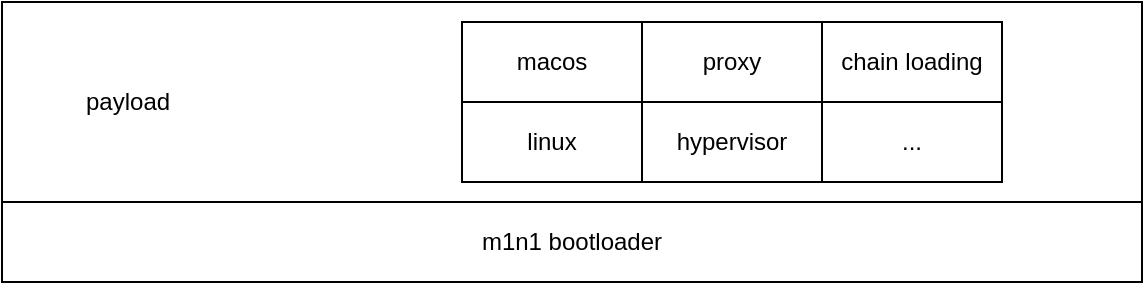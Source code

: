 <mxfile>
    <diagram id="AIqiIEVVWkkjyg_JwAlu" name="Page-1">
        <mxGraphModel dx="1770" dy="710" grid="1" gridSize="10" guides="1" tooltips="1" connect="1" arrows="1" fold="1" page="1" pageScale="1" pageWidth="850" pageHeight="1100" math="0" shadow="0">
            <root>
                <mxCell id="0"/>
                <mxCell id="1" parent="0"/>
                <mxCell id="2" value="m1n1 bootloader" style="rounded=0;whiteSpace=wrap;html=1;" vertex="1" parent="1">
                    <mxGeometry x="130" y="560" width="570" height="40" as="geometry"/>
                </mxCell>
                <mxCell id="3" value="&lt;blockquote style=&quot;margin: 0 0 0 40px; border: none; padding: 0px;&quot;&gt;payload&lt;/blockquote&gt;" style="rounded=0;whiteSpace=wrap;html=1;align=left;" vertex="1" parent="1">
                    <mxGeometry x="130" y="460" width="570" height="100" as="geometry"/>
                </mxCell>
                <mxCell id="4" value="linux" style="rounded=0;whiteSpace=wrap;html=1;" vertex="1" parent="1">
                    <mxGeometry x="360" y="510" width="90" height="40" as="geometry"/>
                </mxCell>
                <mxCell id="5" value="macos" style="rounded=0;whiteSpace=wrap;html=1;" vertex="1" parent="1">
                    <mxGeometry x="360" y="470" width="90" height="40" as="geometry"/>
                </mxCell>
                <mxCell id="7" value="hypervisor" style="rounded=0;whiteSpace=wrap;html=1;" vertex="1" parent="1">
                    <mxGeometry x="450" y="510" width="90" height="40" as="geometry"/>
                </mxCell>
                <mxCell id="10" value="proxy" style="rounded=0;whiteSpace=wrap;html=1;" vertex="1" parent="1">
                    <mxGeometry x="450" y="470" width="90" height="40" as="geometry"/>
                </mxCell>
                <mxCell id="14" value="chain loading" style="rounded=0;whiteSpace=wrap;html=1;" vertex="1" parent="1">
                    <mxGeometry x="540" y="470" width="90" height="40" as="geometry"/>
                </mxCell>
                <mxCell id="15" value="..." style="rounded=0;whiteSpace=wrap;html=1;" vertex="1" parent="1">
                    <mxGeometry x="540" y="510" width="90" height="40" as="geometry"/>
                </mxCell>
            </root>
        </mxGraphModel>
    </diagram>
</mxfile>